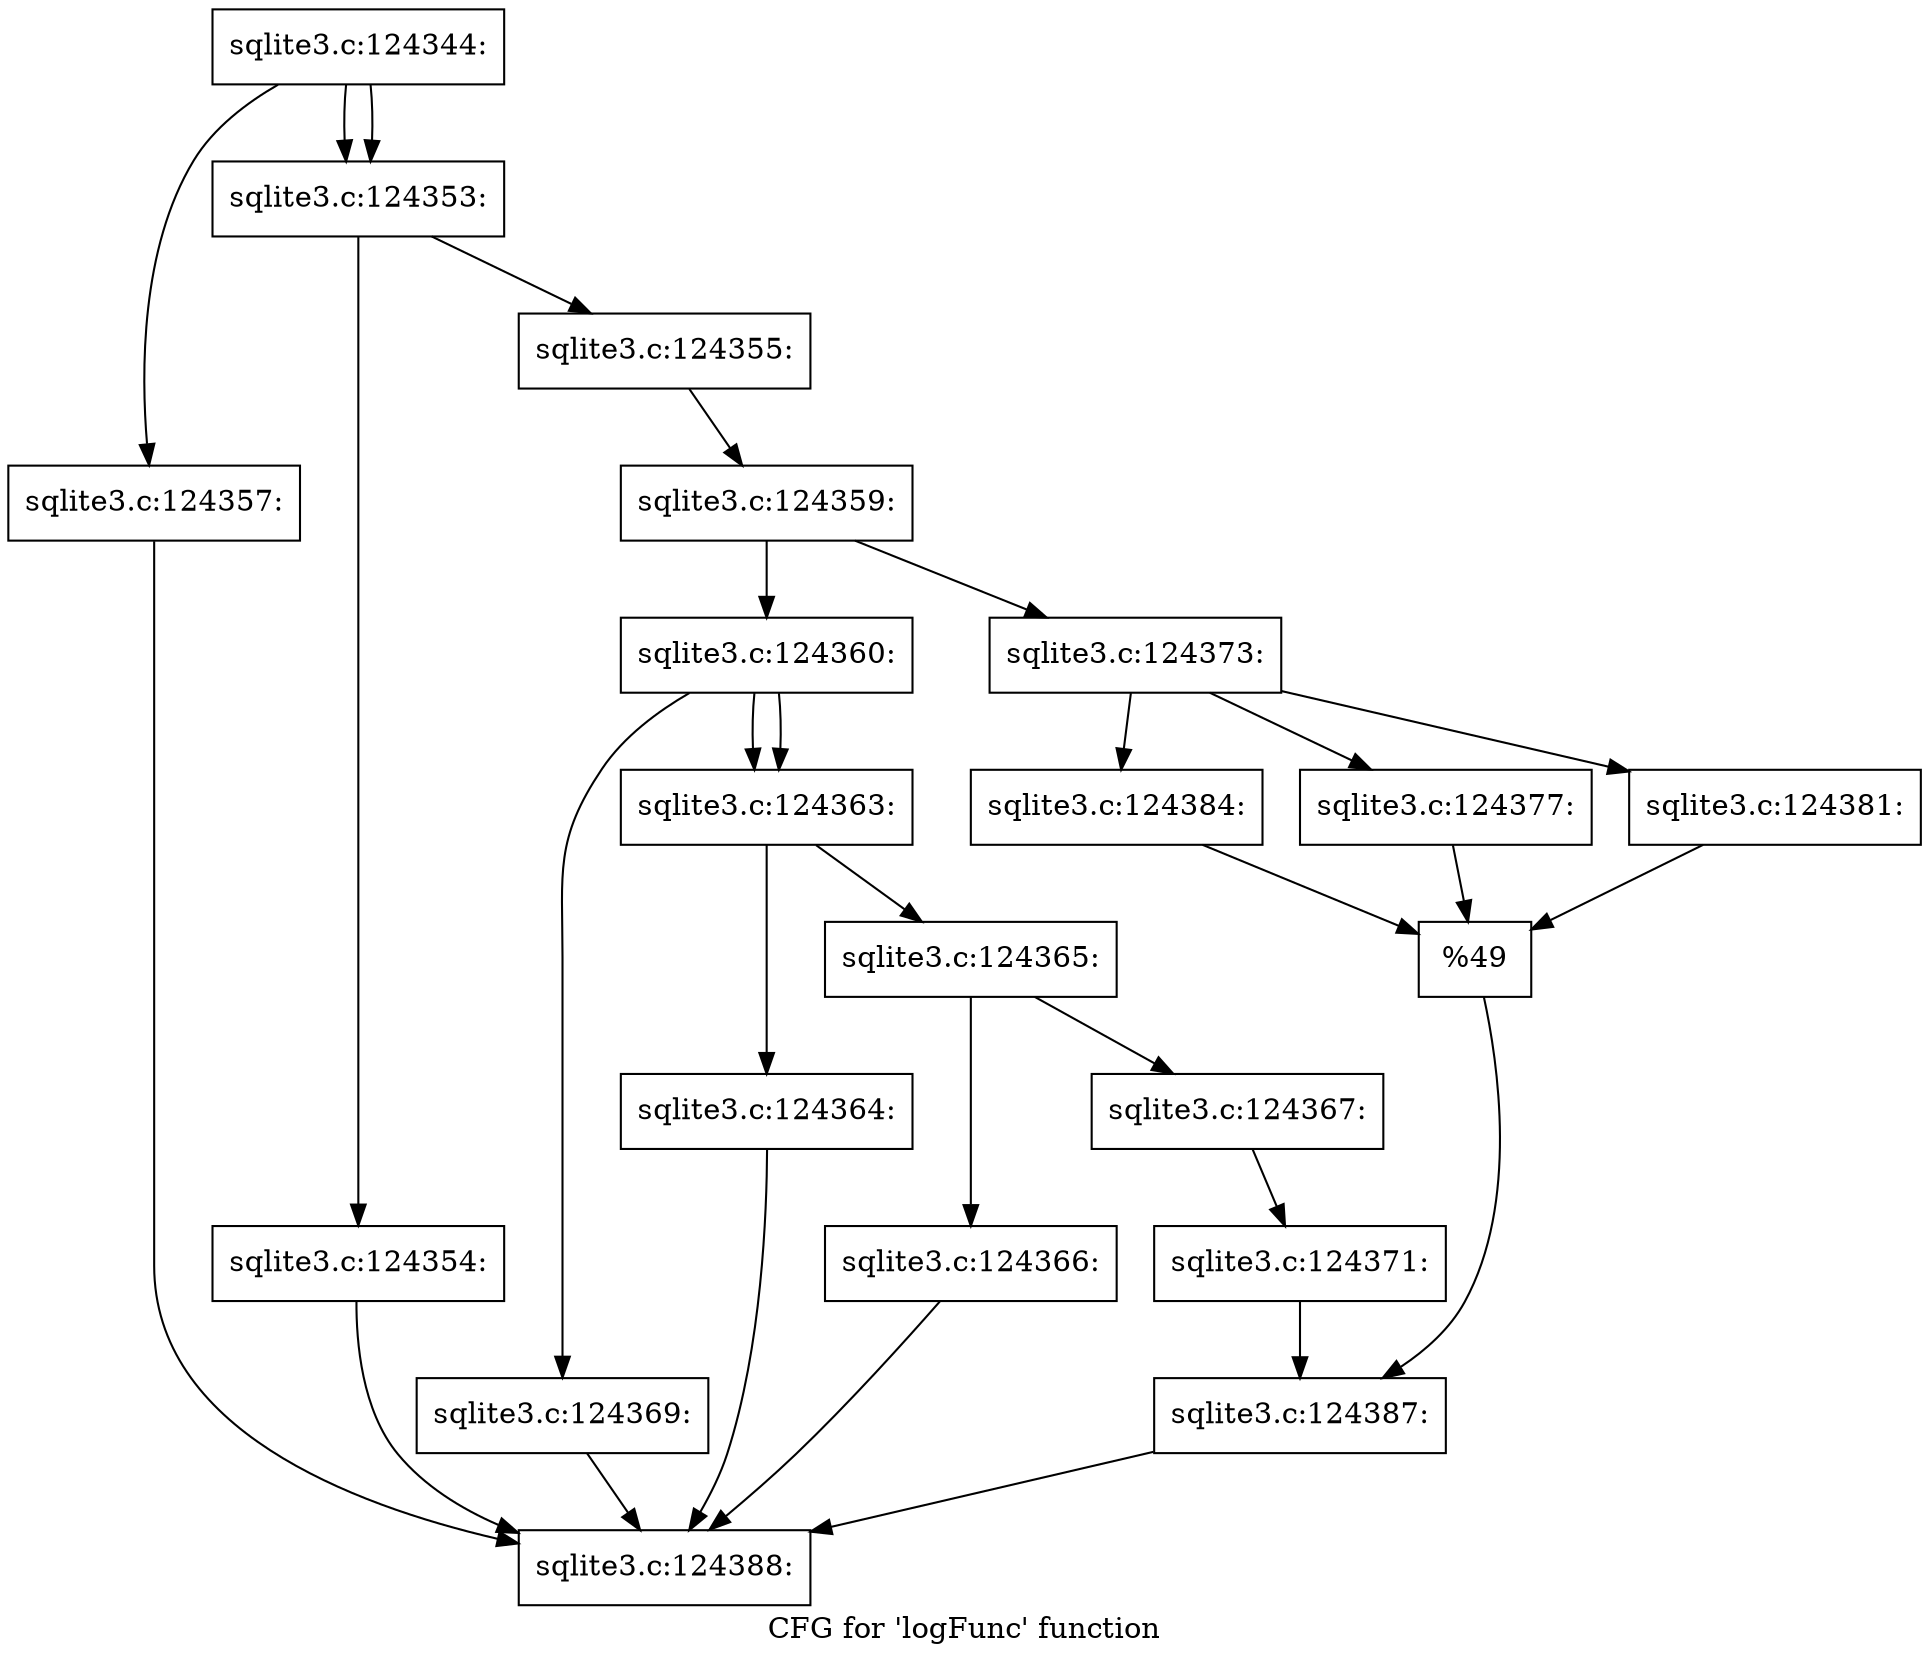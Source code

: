 digraph "CFG for 'logFunc' function" {
	label="CFG for 'logFunc' function";

	Node0x55c0fa603710 [shape=record,label="{sqlite3.c:124344:}"];
	Node0x55c0fa603710 -> Node0x55c0fa607700;
	Node0x55c0fa603710 -> Node0x55c0fa607ae0;
	Node0x55c0fa603710 -> Node0x55c0fa607ae0;
	Node0x55c0fa607ae0 [shape=record,label="{sqlite3.c:124353:}"];
	Node0x55c0fa607ae0 -> Node0x55c0fa607f70;
	Node0x55c0fa607ae0 -> Node0x55c0fa607fc0;
	Node0x55c0fa607f70 [shape=record,label="{sqlite3.c:124354:}"];
	Node0x55c0fa607f70 -> Node0x55c0fa605cc0;
	Node0x55c0fa607fc0 [shape=record,label="{sqlite3.c:124355:}"];
	Node0x55c0fa607fc0 -> Node0x55c0fa607400;
	Node0x55c0fa607700 [shape=record,label="{sqlite3.c:124357:}"];
	Node0x55c0fa607700 -> Node0x55c0fa605cc0;
	Node0x55c0fa607400 [shape=record,label="{sqlite3.c:124359:}"];
	Node0x55c0fa607400 -> Node0x55c0fa608560;
	Node0x55c0fa607400 -> Node0x55c0fa608600;
	Node0x55c0fa608560 [shape=record,label="{sqlite3.c:124360:}"];
	Node0x55c0fa608560 -> Node0x55c0fa608c30;
	Node0x55c0fa608560 -> Node0x55c0fa609010;
	Node0x55c0fa608560 -> Node0x55c0fa609010;
	Node0x55c0fa609010 [shape=record,label="{sqlite3.c:124363:}"];
	Node0x55c0fa609010 -> Node0x55c0fa609750;
	Node0x55c0fa609010 -> Node0x55c0fa609980;
	Node0x55c0fa609750 [shape=record,label="{sqlite3.c:124364:}"];
	Node0x55c0fa609750 -> Node0x55c0fa605cc0;
	Node0x55c0fa609980 [shape=record,label="{sqlite3.c:124365:}"];
	Node0x55c0fa609980 -> Node0x55c0fa609f60;
	Node0x55c0fa609980 -> Node0x55c0fa609fb0;
	Node0x55c0fa609f60 [shape=record,label="{sqlite3.c:124366:}"];
	Node0x55c0fa609f60 -> Node0x55c0fa605cc0;
	Node0x55c0fa609fb0 [shape=record,label="{sqlite3.c:124367:}"];
	Node0x55c0fa609fb0 -> Node0x55c0fa6089a0;
	Node0x55c0fa608c30 [shape=record,label="{sqlite3.c:124369:}"];
	Node0x55c0fa608c30 -> Node0x55c0fa605cc0;
	Node0x55c0fa6089a0 [shape=record,label="{sqlite3.c:124371:}"];
	Node0x55c0fa6089a0 -> Node0x55c0fa6085b0;
	Node0x55c0fa608600 [shape=record,label="{sqlite3.c:124373:}"];
	Node0x55c0fa608600 -> Node0x55c0fa60ab30;
	Node0x55c0fa608600 -> Node0x55c0fa60af10;
	Node0x55c0fa608600 -> Node0x55c0fa60b300;
	Node0x55c0fa60af10 [shape=record,label="{sqlite3.c:124377:}"];
	Node0x55c0fa60af10 -> Node0x55c0fa60a8c0;
	Node0x55c0fa60b300 [shape=record,label="{sqlite3.c:124381:}"];
	Node0x55c0fa60b300 -> Node0x55c0fa60a8c0;
	Node0x55c0fa60ab30 [shape=record,label="{sqlite3.c:124384:}"];
	Node0x55c0fa60ab30 -> Node0x55c0fa60a8c0;
	Node0x55c0fa60a8c0 [shape=record,label="{%49}"];
	Node0x55c0fa60a8c0 -> Node0x55c0fa6085b0;
	Node0x55c0fa6085b0 [shape=record,label="{sqlite3.c:124387:}"];
	Node0x55c0fa6085b0 -> Node0x55c0fa605cc0;
	Node0x55c0fa605cc0 [shape=record,label="{sqlite3.c:124388:}"];
}
